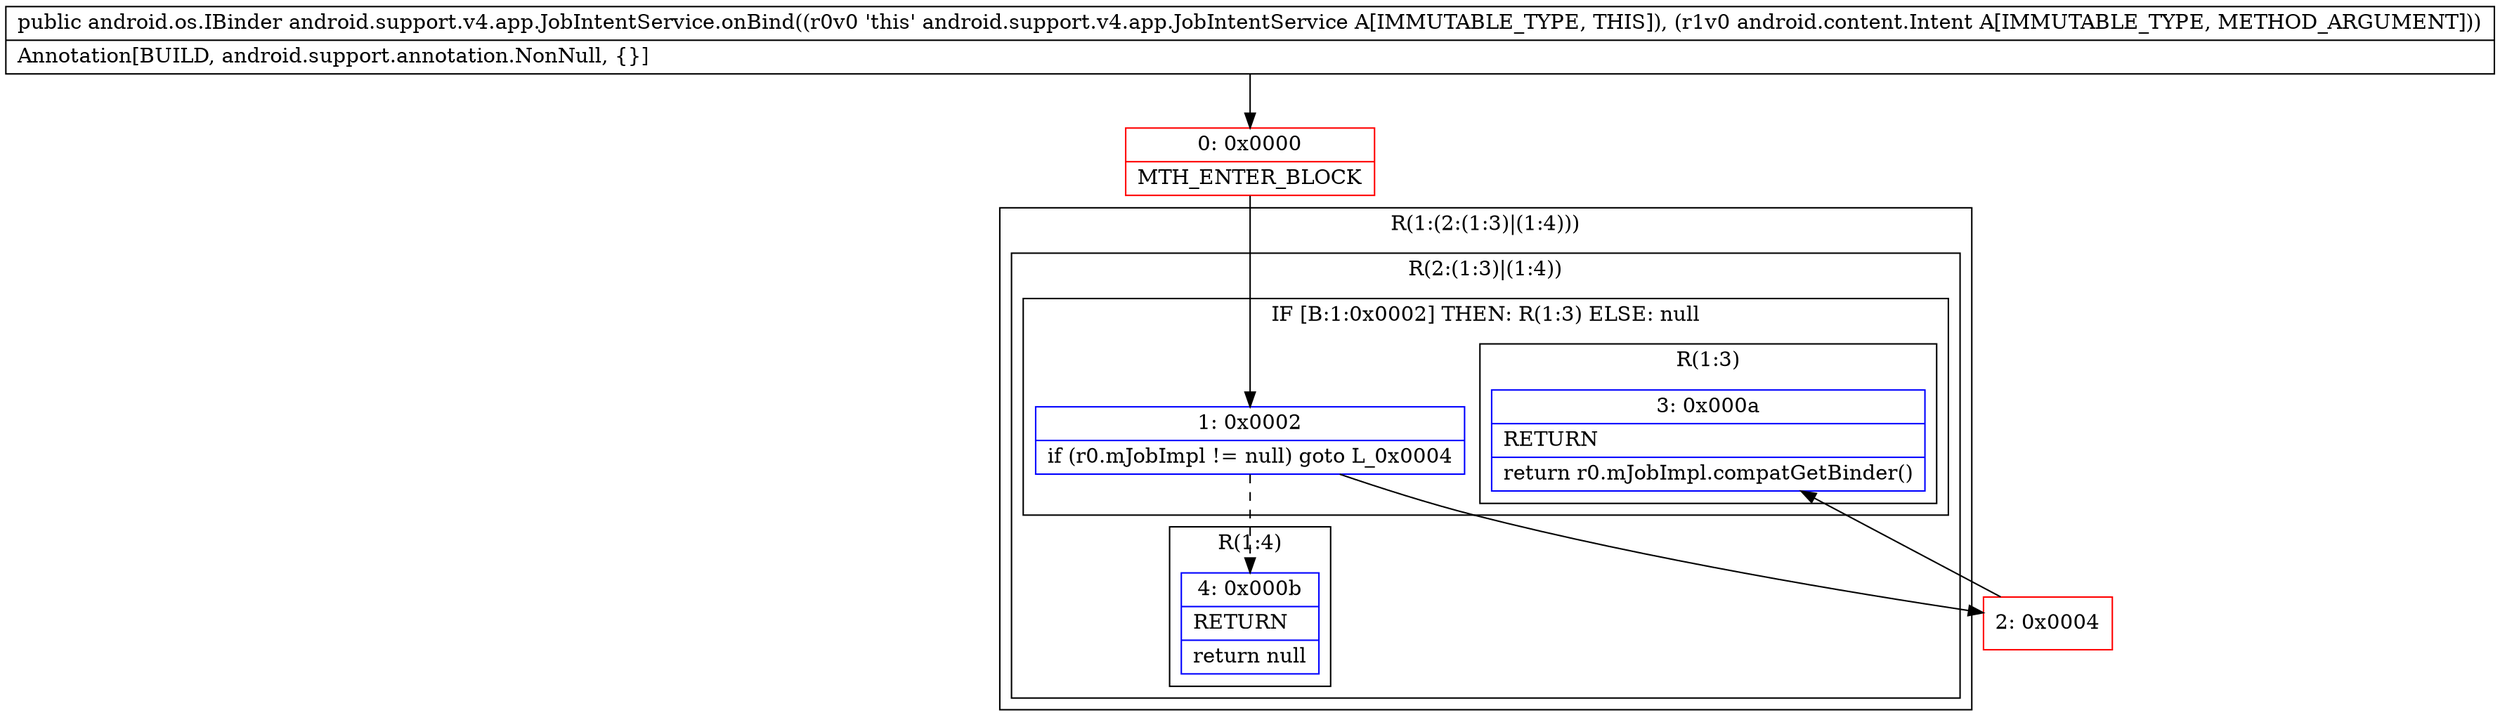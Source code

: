 digraph "CFG forandroid.support.v4.app.JobIntentService.onBind(Landroid\/content\/Intent;)Landroid\/os\/IBinder;" {
subgraph cluster_Region_718214210 {
label = "R(1:(2:(1:3)|(1:4)))";
node [shape=record,color=blue];
subgraph cluster_Region_298739979 {
label = "R(2:(1:3)|(1:4))";
node [shape=record,color=blue];
subgraph cluster_IfRegion_377669021 {
label = "IF [B:1:0x0002] THEN: R(1:3) ELSE: null";
node [shape=record,color=blue];
Node_1 [shape=record,label="{1\:\ 0x0002|if (r0.mJobImpl != null) goto L_0x0004\l}"];
subgraph cluster_Region_588513864 {
label = "R(1:3)";
node [shape=record,color=blue];
Node_3 [shape=record,label="{3\:\ 0x000a|RETURN\l|return r0.mJobImpl.compatGetBinder()\l}"];
}
}
subgraph cluster_Region_1898671980 {
label = "R(1:4)";
node [shape=record,color=blue];
Node_4 [shape=record,label="{4\:\ 0x000b|RETURN\l|return null\l}"];
}
}
}
Node_0 [shape=record,color=red,label="{0\:\ 0x0000|MTH_ENTER_BLOCK\l}"];
Node_2 [shape=record,color=red,label="{2\:\ 0x0004}"];
MethodNode[shape=record,label="{public android.os.IBinder android.support.v4.app.JobIntentService.onBind((r0v0 'this' android.support.v4.app.JobIntentService A[IMMUTABLE_TYPE, THIS]), (r1v0 android.content.Intent A[IMMUTABLE_TYPE, METHOD_ARGUMENT]))  | Annotation[BUILD, android.support.annotation.NonNull, \{\}]\l}"];
MethodNode -> Node_0;
Node_1 -> Node_2;
Node_1 -> Node_4[style=dashed];
Node_0 -> Node_1;
Node_2 -> Node_3;
}

